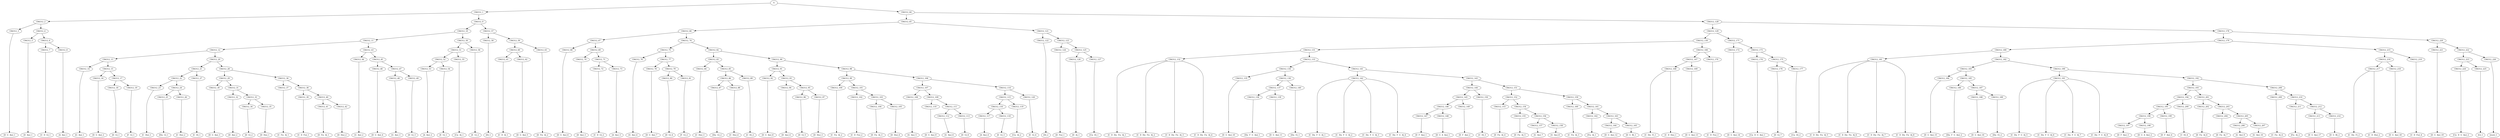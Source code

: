 digraph sample{
"S" -> "C84312_1";
"C84312_1" -> "C84312_2";
"C84312_2" -> "C84312_3";
"C84312_3" -> "[D  G  Ais]_1";
"C84312_2" -> "C84312_4";
"C84312_4" -> "C84312_5";
"C84312_5" -> "[D  Ais]_1";
"C84312_4" -> "C84312_6";
"C84312_6" -> "C84312_7";
"C84312_7" -> "[C  D  G]_1";
"C84312_6" -> "C84312_8";
"C84312_8" -> "[A  Ais]_1";
"C84312_1" -> "C84312_9";
"C84312_9" -> "C84312_10";
"C84312_10" -> "C84312_11";
"C84312_11" -> "C84312_12";
"C84312_12" -> "C84312_13";
"C84312_13" -> "C84312_14";
"C84312_14" -> "[G  Ais]_1";
"C84312_13" -> "C84312_15";
"C84312_15" -> "C84312_16";
"C84312_16" -> "[D  G  Ais]_2";
"C84312_15" -> "C84312_17";
"C84312_17" -> "C84312_18";
"C84312_18" -> "[D  G]_1";
"C84312_17" -> "C84312_19";
"C84312_19" -> "[F  G]_1";
"C84312_12" -> "C84312_20";
"C84312_20" -> "C84312_21";
"C84312_21" -> "C84312_22";
"C84312_22" -> "C84312_23";
"C84312_23" -> "[C  Dis]_1";
"C84312_22" -> "C84312_24";
"C84312_24" -> "C84312_25";
"C84312_25" -> "[Dis  G]_1";
"C84312_24" -> "C84312_26";
"C84312_26" -> "[C  Dis]_2";
"C84312_21" -> "C84312_27";
"C84312_27" -> "[C  D]_1";
"C84312_20" -> "C84312_28";
"C84312_28" -> "C84312_29";
"C84312_29" -> "C84312_30";
"C84312_30" -> "[D  G  Ais]_3";
"C84312_29" -> "C84312_31";
"C84312_31" -> "C84312_32";
"C84312_32" -> "[D  Ais]_2";
"C84312_31" -> "C84312_33";
"C84312_33" -> "C84312_34";
"C84312_34" -> "[D  G]_2";
"C84312_33" -> "C84312_35";
"C84312_35" -> "[D  Dis]_1";
"C84312_28" -> "C84312_36";
"C84312_36" -> "C84312_37";
"C84312_37" -> "[C  Fis  A]_1";
"C84312_36" -> "C84312_38";
"C84312_38" -> "C84312_39";
"C84312_39" -> "[C  D  Fis]_1";
"C84312_38" -> "C84312_40";
"C84312_40" -> "C84312_41";
"C84312_41" -> "[D  Fis  A]_1";
"C84312_40" -> "C84312_42";
"C84312_42" -> "[D  Dis]_2";
"C84312_11" -> "C84312_43";
"C84312_43" -> "C84312_44";
"C84312_44" -> "[G  Ais]_2";
"C84312_43" -> "C84312_45";
"C84312_45" -> "C84312_46";
"C84312_46" -> "[D  G  Ais]_4";
"C84312_45" -> "C84312_47";
"C84312_47" -> "C84312_48";
"C84312_48" -> "[G  Ais]_3";
"C84312_47" -> "C84312_49";
"C84312_49" -> "[D  G]_3";
"C84312_10" -> "C84312_50";
"C84312_50" -> "C84312_51";
"C84312_51" -> "C84312_52";
"C84312_52" -> "C84312_53";
"C84312_53" -> "[A  Ais]_2";
"C84312_52" -> "C84312_54";
"C84312_54" -> "[E  G]_1";
"C84312_51" -> "C84312_55";
"C84312_55" -> "[Cis  A]_1";
"C84312_50" -> "C84312_56";
"C84312_56" -> "[E  G]_2";
"C84312_9" -> "C84312_57";
"C84312_57" -> "C84312_58";
"C84312_58" -> "[D]_1";
"C84312_57" -> "C84312_59";
"C84312_59" -> "C84312_60";
"C84312_60" -> "C84312_61";
"C84312_61" -> "[C  D  A]_1";
"C84312_60" -> "C84312_62";
"C84312_62" -> "[D  G  Ais]_5";
"C84312_59" -> "C84312_63";
"C84312_63" -> "[D  Fis  A]_2";
"S" -> "C84312_64";
"C84312_64" -> "C84312_65";
"C84312_65" -> "C84312_66";
"C84312_66" -> "C84312_67";
"C84312_67" -> "C84312_68";
"C84312_68" -> "[D  G  Ais]_6";
"C84312_67" -> "C84312_69";
"C84312_69" -> "C84312_70";
"C84312_70" -> "[D  Ais]_3";
"C84312_69" -> "C84312_71";
"C84312_71" -> "C84312_72";
"C84312_72" -> "[C  D  G]_2";
"C84312_71" -> "C84312_73";
"C84312_73" -> "[A  Ais]_3";
"C84312_66" -> "C84312_74";
"C84312_74" -> "C84312_75";
"C84312_75" -> "C84312_76";
"C84312_76" -> "[G  Ais]_4";
"C84312_75" -> "C84312_77";
"C84312_77" -> "C84312_78";
"C84312_78" -> "[D  G  Ais]_7";
"C84312_77" -> "C84312_79";
"C84312_79" -> "C84312_80";
"C84312_80" -> "[D  G]_4";
"C84312_79" -> "C84312_81";
"C84312_81" -> "[F  G]_2";
"C84312_74" -> "C84312_82";
"C84312_82" -> "C84312_83";
"C84312_83" -> "C84312_84";
"C84312_84" -> "[C  Dis]_3";
"C84312_83" -> "C84312_85";
"C84312_85" -> "C84312_86";
"C84312_86" -> "C84312_87";
"C84312_87" -> "[Dis  G]_2";
"C84312_86" -> "C84312_88";
"C84312_88" -> "[C  Dis]_4";
"C84312_85" -> "C84312_89";
"C84312_89" -> "[C  D]_2";
"C84312_82" -> "C84312_90";
"C84312_90" -> "C84312_91";
"C84312_91" -> "C84312_92";
"C84312_92" -> "[D  G  Ais]_8";
"C84312_91" -> "C84312_93";
"C84312_93" -> "C84312_94";
"C84312_94" -> "[D  Ais]_4";
"C84312_93" -> "C84312_95";
"C84312_95" -> "C84312_96";
"C84312_96" -> "[D  G]_5";
"C84312_95" -> "C84312_97";
"C84312_97" -> "[D  Dis]_3";
"C84312_90" -> "C84312_98";
"C84312_98" -> "C84312_99";
"C84312_99" -> "C84312_100";
"C84312_100" -> "[C  Fis  A]_2";
"C84312_99" -> "C84312_101";
"C84312_101" -> "C84312_102";
"C84312_102" -> "[C  D  Fis]_2";
"C84312_101" -> "C84312_103";
"C84312_103" -> "C84312_104";
"C84312_104" -> "[D  Fis  A]_3";
"C84312_103" -> "C84312_105";
"C84312_105" -> "[D  Dis]_4";
"C84312_98" -> "C84312_106";
"C84312_106" -> "C84312_107";
"C84312_107" -> "C84312_108";
"C84312_108" -> "[G  Ais]_5";
"C84312_107" -> "C84312_109";
"C84312_109" -> "C84312_110";
"C84312_110" -> "[D  G  Ais]_9";
"C84312_109" -> "C84312_111";
"C84312_111" -> "C84312_112";
"C84312_112" -> "[G  Ais]_6";
"C84312_111" -> "C84312_113";
"C84312_113" -> "[D  G]_6";
"C84312_106" -> "C84312_114";
"C84312_114" -> "C84312_115";
"C84312_115" -> "C84312_116";
"C84312_116" -> "C84312_117";
"C84312_117" -> "[A  Ais]_4";
"C84312_116" -> "C84312_118";
"C84312_118" -> "[E  G]_3";
"C84312_115" -> "C84312_119";
"C84312_119" -> "[Cis  A]_2";
"C84312_114" -> "C84312_120";
"C84312_120" -> "[E  G]_4";
"C84312_65" -> "C84312_121";
"C84312_121" -> "C84312_122";
"C84312_122" -> "[D]_2";
"C84312_121" -> "C84312_123";
"C84312_123" -> "C84312_124";
"C84312_124" -> "[D  Fis]_1";
"C84312_123" -> "C84312_125";
"C84312_125" -> "C84312_126";
"C84312_126" -> "[D  A]_1";
"C84312_125" -> "C84312_127";
"C84312_127" -> "[Cis  D]_1";
"C84312_64" -> "C84312_128";
"C84312_128" -> "C84312_129";
"C84312_129" -> "C84312_130";
"C84312_130" -> "C84312_131";
"C84312_131" -> "C84312_132";
"C84312_132" -> "[C  D  Dis  Fis  A]_1";
"C84312_132" -> "[C  D  Dis  Fis  A]_2";
"C84312_132" -> "[C  D  Dis  Fis  A]_3";
"C84312_132" -> "[C  D  Dis  Fis  A]_4";
"C84312_131" -> "C84312_133";
"C84312_133" -> "C84312_134";
"C84312_134" -> "C84312_135";
"C84312_135" -> "[D  G  Ais]_10";
"C84312_134" -> "C84312_136";
"C84312_136" -> "C84312_137";
"C84312_137" -> "C84312_138";
"C84312_138" -> "[Dis  F  G  Ais]_1";
"C84312_137" -> "C84312_139";
"C84312_139" -> "[D  G  Ais]_11";
"C84312_136" -> "C84312_140";
"C84312_140" -> "[Dis  E]_1";
"C84312_133" -> "C84312_141";
"C84312_141" -> "C84312_142";
"C84312_142" -> "[C  Dis  F  G  A]_1";
"C84312_142" -> "[C  Dis  F  G  A]_2";
"C84312_142" -> "[C  Dis  F  G  A]_3";
"C84312_142" -> "[C  Dis  F  G  A]_4";
"C84312_141" -> "C84312_143";
"C84312_143" -> "C84312_144";
"C84312_144" -> "C84312_145";
"C84312_145" -> "C84312_146";
"C84312_146" -> "C84312_147";
"C84312_147" -> "[D  F  Ais]_1";
"C84312_146" -> "C84312_148";
"C84312_148" -> "[D  G  A  Ais]_1";
"C84312_145" -> "C84312_149";
"C84312_149" -> "[D  F  Ais]_2";
"C84312_144" -> "C84312_150";
"C84312_150" -> "[C  D]_3";
"C84312_143" -> "C84312_151";
"C84312_151" -> "C84312_152";
"C84312_152" -> "C84312_153";
"C84312_153" -> "[D  Fis  A]_4";
"C84312_152" -> "C84312_154";
"C84312_154" -> "C84312_155";
"C84312_155" -> "[D  Fis  A]_5";
"C84312_154" -> "C84312_156";
"C84312_156" -> "C84312_157";
"C84312_157" -> "[G  Ais]_7";
"C84312_156" -> "C84312_158";
"C84312_158" -> "[G  Ais]_8";
"C84312_151" -> "C84312_159";
"C84312_159" -> "C84312_160";
"C84312_160" -> "[C  Fis  A]_3";
"C84312_159" -> "C84312_161";
"C84312_161" -> "C84312_162";
"C84312_162" -> "[Fis  A]_1";
"C84312_161" -> "C84312_163";
"C84312_163" -> "C84312_164";
"C84312_164" -> "[D  G  Ais]_12";
"C84312_163" -> "C84312_165";
"C84312_165" -> "[D  G  B]_1";
"C84312_130" -> "C84312_166";
"C84312_166" -> "C84312_167";
"C84312_167" -> "C84312_168";
"C84312_168" -> "[C  Dis  F]_1";
"C84312_168" -> "[C  D  Dis]_1";
"C84312_167" -> "C84312_169";
"C84312_169" -> "[D  G  Ais]_13";
"C84312_166" -> "C84312_170";
"C84312_170" -> "[C  D  Fis]_3";
"C84312_129" -> "C84312_171";
"C84312_171" -> "C84312_172";
"C84312_172" -> "[D  G  Ais]_14";
"C84312_171" -> "C84312_173";
"C84312_173" -> "C84312_174";
"C84312_174" -> "[Cis  D  G  Ais]_1";
"C84312_173" -> "C84312_175";
"C84312_175" -> "C84312_176";
"C84312_176" -> "[D  G]_7";
"C84312_175" -> "C84312_177";
"C84312_177" -> "[Cis  D]_2";
"C84312_128" -> "C84312_178";
"C84312_178" -> "C84312_179";
"C84312_179" -> "C84312_180";
"C84312_180" -> "C84312_181";
"C84312_181" -> "[C  D  Dis  Fis  A]_5";
"C84312_181" -> "[C  D  Dis  Fis  A]_6";
"C84312_181" -> "[C  D  Dis  Fis  A]_7";
"C84312_181" -> "[C  D  Dis  Fis  A]_8";
"C84312_180" -> "C84312_182";
"C84312_182" -> "C84312_183";
"C84312_183" -> "C84312_184";
"C84312_184" -> "[D  G  Ais]_15";
"C84312_183" -> "C84312_185";
"C84312_185" -> "C84312_186";
"C84312_186" -> "[Dis  F  G  Ais]_2";
"C84312_185" -> "C84312_187";
"C84312_187" -> "C84312_188";
"C84312_188" -> "[D  G  Ais]_16";
"C84312_187" -> "C84312_189";
"C84312_189" -> "[Dis  E]_2";
"C84312_182" -> "C84312_190";
"C84312_190" -> "C84312_191";
"C84312_191" -> "[C  Dis  F  G  A]_5";
"C84312_191" -> "[C  Dis  F  G  A]_6";
"C84312_191" -> "[C  Dis  F  G  A]_7";
"C84312_191" -> "[C  Dis  F  G  A]_8";
"C84312_190" -> "C84312_192";
"C84312_192" -> "C84312_193";
"C84312_193" -> "C84312_194";
"C84312_194" -> "C84312_195";
"C84312_195" -> "C84312_196";
"C84312_196" -> "C84312_197";
"C84312_197" -> "[D  F  Ais]_3";
"C84312_196" -> "C84312_198";
"C84312_198" -> "[D  G  A  Ais]_2";
"C84312_195" -> "C84312_199";
"C84312_199" -> "[D  F  Ais]_4";
"C84312_194" -> "C84312_200";
"C84312_200" -> "[C  D]_4";
"C84312_193" -> "C84312_201";
"C84312_201" -> "C84312_202";
"C84312_202" -> "[D  Fis  A]_6";
"C84312_201" -> "C84312_203";
"C84312_203" -> "C84312_204";
"C84312_204" -> "[D  Fis  A]_7";
"C84312_203" -> "C84312_205";
"C84312_205" -> "C84312_206";
"C84312_206" -> "[G  Ais]_9";
"C84312_205" -> "C84312_207";
"C84312_207" -> "[G  Ais]_10";
"C84312_192" -> "C84312_208";
"C84312_208" -> "C84312_209";
"C84312_209" -> "[C  Fis  A]_4";
"C84312_208" -> "C84312_210";
"C84312_210" -> "C84312_211";
"C84312_211" -> "[Fis  A]_2";
"C84312_210" -> "C84312_212";
"C84312_212" -> "C84312_213";
"C84312_213" -> "[D  G  Ais]_17";
"C84312_212" -> "C84312_214";
"C84312_214" -> "[D  G  B]_2";
"C84312_179" -> "C84312_215";
"C84312_215" -> "C84312_216";
"C84312_216" -> "C84312_217";
"C84312_217" -> "[C  Dis  F]_2";
"C84312_217" -> "[C  D  Dis]_2";
"C84312_216" -> "C84312_218";
"C84312_218" -> "[D  G  Ais]_18";
"C84312_215" -> "C84312_219";
"C84312_219" -> "[C  D  Fis]_4";
"C84312_178" -> "C84312_220";
"C84312_220" -> "C84312_221";
"C84312_221" -> "[D  G  Ais]_19";
"C84312_220" -> "C84312_222";
"C84312_222" -> "C84312_223";
"C84312_223" -> "C84312_224";
"C84312_224" -> "[Cis  D  G  Ais]_2";
"C84312_223" -> "C84312_225";
"C84312_225" -> "[G]_1";
"C84312_222" -> "C84312_226";
"C84312_226" -> "[rest]_1";

{rank = min; "S";}
{rank = same; "C84312_1"; "C84312_64";}
{rank = same; "C84312_2"; "C84312_9"; "C84312_65"; "C84312_128";}
{rank = same; "C84312_3"; "C84312_4"; "C84312_10"; "C84312_57"; "C84312_66"; "C84312_121"; "C84312_129"; "C84312_178";}
{rank = same; "C84312_5"; "C84312_6"; "C84312_11"; "C84312_50"; "C84312_58"; "C84312_59"; "C84312_67"; "C84312_74"; "C84312_122"; "C84312_123"; "C84312_130"; "C84312_171"; "C84312_179"; "C84312_220";}
{rank = same; "C84312_7"; "C84312_8"; "C84312_12"; "C84312_43"; "C84312_51"; "C84312_56"; "C84312_60"; "C84312_63"; "C84312_68"; "C84312_69"; "C84312_75"; "C84312_82"; "C84312_124"; "C84312_125"; "C84312_131"; "C84312_166"; "C84312_172"; "C84312_173"; "C84312_180"; "C84312_215"; "C84312_221"; "C84312_222";}
{rank = same; "C84312_13"; "C84312_20"; "C84312_44"; "C84312_45"; "C84312_52"; "C84312_55"; "C84312_61"; "C84312_62"; "C84312_70"; "C84312_71"; "C84312_76"; "C84312_77"; "C84312_83"; "C84312_90"; "C84312_126"; "C84312_127"; "C84312_132"; "C84312_133"; "C84312_167"; "C84312_170"; "C84312_174"; "C84312_175"; "C84312_181"; "C84312_182"; "C84312_216"; "C84312_219"; "C84312_223"; "C84312_226";}
{rank = same; "C84312_14"; "C84312_15"; "C84312_21"; "C84312_28"; "C84312_46"; "C84312_47"; "C84312_53"; "C84312_54"; "C84312_72"; "C84312_73"; "C84312_78"; "C84312_79"; "C84312_84"; "C84312_85"; "C84312_91"; "C84312_98"; "C84312_134"; "C84312_141"; "C84312_168"; "C84312_169"; "C84312_176"; "C84312_177"; "C84312_183"; "C84312_190"; "C84312_217"; "C84312_218"; "C84312_224"; "C84312_225";}
{rank = same; "C84312_16"; "C84312_17"; "C84312_22"; "C84312_27"; "C84312_29"; "C84312_36"; "C84312_48"; "C84312_49"; "C84312_80"; "C84312_81"; "C84312_86"; "C84312_89"; "C84312_92"; "C84312_93"; "C84312_99"; "C84312_106"; "C84312_135"; "C84312_136"; "C84312_142"; "C84312_143"; "C84312_184"; "C84312_185"; "C84312_191"; "C84312_192";}
{rank = same; "C84312_18"; "C84312_19"; "C84312_23"; "C84312_24"; "C84312_30"; "C84312_31"; "C84312_37"; "C84312_38"; "C84312_87"; "C84312_88"; "C84312_94"; "C84312_95"; "C84312_100"; "C84312_101"; "C84312_107"; "C84312_114"; "C84312_137"; "C84312_140"; "C84312_144"; "C84312_151"; "C84312_186"; "C84312_187"; "C84312_193"; "C84312_208";}
{rank = same; "C84312_25"; "C84312_26"; "C84312_32"; "C84312_33"; "C84312_39"; "C84312_40"; "C84312_96"; "C84312_97"; "C84312_102"; "C84312_103"; "C84312_108"; "C84312_109"; "C84312_115"; "C84312_120"; "C84312_138"; "C84312_139"; "C84312_145"; "C84312_150"; "C84312_152"; "C84312_159"; "C84312_188"; "C84312_189"; "C84312_194"; "C84312_201"; "C84312_209"; "C84312_210";}
{rank = same; "C84312_34"; "C84312_35"; "C84312_41"; "C84312_42"; "C84312_104"; "C84312_105"; "C84312_110"; "C84312_111"; "C84312_116"; "C84312_119"; "C84312_146"; "C84312_149"; "C84312_153"; "C84312_154"; "C84312_160"; "C84312_161"; "C84312_195"; "C84312_200"; "C84312_202"; "C84312_203"; "C84312_211"; "C84312_212";}
{rank = same; "C84312_112"; "C84312_113"; "C84312_117"; "C84312_118"; "C84312_147"; "C84312_148"; "C84312_155"; "C84312_156"; "C84312_162"; "C84312_163"; "C84312_196"; "C84312_199"; "C84312_204"; "C84312_205"; "C84312_213"; "C84312_214";}
{rank = same; "C84312_157"; "C84312_158"; "C84312_164"; "C84312_165"; "C84312_197"; "C84312_198"; "C84312_206"; "C84312_207";}
{rank = same; "[A  Ais]_1"; "[A  Ais]_2"; "[A  Ais]_3"; "[A  Ais]_4"; "[C  D  A]_1"; "[C  D  Dis  Fis  A]_1"; "[C  D  Dis  Fis  A]_2"; "[C  D  Dis  Fis  A]_3"; "[C  D  Dis  Fis  A]_4"; "[C  D  Dis  Fis  A]_5"; "[C  D  Dis  Fis  A]_6"; "[C  D  Dis  Fis  A]_7"; "[C  D  Dis  Fis  A]_8"; "[C  D  Dis]_1"; "[C  D  Dis]_2"; "[C  D  Fis]_1"; "[C  D  Fis]_2"; "[C  D  Fis]_3"; "[C  D  Fis]_4"; "[C  D  G]_1"; "[C  D  G]_2"; "[C  D]_1"; "[C  D]_2"; "[C  D]_3"; "[C  D]_4"; "[C  Dis  F  G  A]_1"; "[C  Dis  F  G  A]_2"; "[C  Dis  F  G  A]_3"; "[C  Dis  F  G  A]_4"; "[C  Dis  F  G  A]_5"; "[C  Dis  F  G  A]_6"; "[C  Dis  F  G  A]_7"; "[C  Dis  F  G  A]_8"; "[C  Dis  F]_1"; "[C  Dis  F]_2"; "[C  Dis]_1"; "[C  Dis]_2"; "[C  Dis]_3"; "[C  Dis]_4"; "[C  Fis  A]_1"; "[C  Fis  A]_2"; "[C  Fis  A]_3"; "[C  Fis  A]_4"; "[Cis  A]_1"; "[Cis  A]_2"; "[Cis  D  G  Ais]_1"; "[Cis  D  G  Ais]_2"; "[Cis  D]_1"; "[Cis  D]_2"; "[D  A]_1"; "[D  Ais]_1"; "[D  Ais]_2"; "[D  Ais]_3"; "[D  Ais]_4"; "[D  Dis]_1"; "[D  Dis]_2"; "[D  Dis]_3"; "[D  Dis]_4"; "[D  F  Ais]_1"; "[D  F  Ais]_2"; "[D  F  Ais]_3"; "[D  F  Ais]_4"; "[D  Fis  A]_1"; "[D  Fis  A]_2"; "[D  Fis  A]_3"; "[D  Fis  A]_4"; "[D  Fis  A]_5"; "[D  Fis  A]_6"; "[D  Fis  A]_7"; "[D  Fis]_1"; "[D  G  A  Ais]_1"; "[D  G  A  Ais]_2"; "[D  G  Ais]_1"; "[D  G  Ais]_2"; "[D  G  Ais]_3"; "[D  G  Ais]_4"; "[D  G  Ais]_5"; "[D  G  Ais]_6"; "[D  G  Ais]_7"; "[D  G  Ais]_8"; "[D  G  Ais]_9"; "[D  G  Ais]_10"; "[D  G  Ais]_11"; "[D  G  Ais]_12"; "[D  G  Ais]_13"; "[D  G  Ais]_14"; "[D  G  Ais]_15"; "[D  G  Ais]_16"; "[D  G  Ais]_17"; "[D  G  Ais]_18"; "[D  G  Ais]_19"; "[D  G  B]_1"; "[D  G  B]_2"; "[D  G]_1"; "[D  G]_2"; "[D  G]_3"; "[D  G]_4"; "[D  G]_5"; "[D  G]_6"; "[D  G]_7"; "[D]_1"; "[D]_2"; "[Dis  E]_1"; "[Dis  E]_2"; "[Dis  F  G  Ais]_1"; "[Dis  F  G  Ais]_2"; "[Dis  G]_1"; "[Dis  G]_2"; "[E  G]_1"; "[E  G]_2"; "[E  G]_3"; "[E  G]_4"; "[F  G]_1"; "[F  G]_2"; "[Fis  A]_1"; "[Fis  A]_2"; "[G  Ais]_1"; "[G  Ais]_2"; "[G  Ais]_3"; "[G  Ais]_4"; "[G  Ais]_5"; "[G  Ais]_6"; "[G  Ais]_7"; "[G  Ais]_8"; "[G  Ais]_9"; "[G  Ais]_10"; "[G]_1"; "[rest]_1";}
}